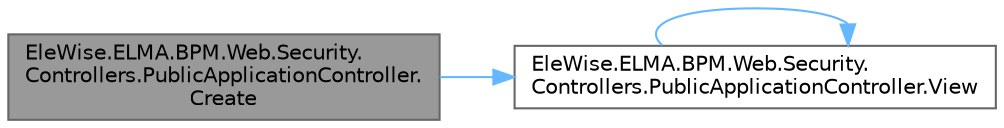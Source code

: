 digraph "EleWise.ELMA.BPM.Web.Security.Controllers.PublicApplicationController.Create"
{
 // LATEX_PDF_SIZE
  bgcolor="transparent";
  edge [fontname=Helvetica,fontsize=10,labelfontname=Helvetica,labelfontsize=10];
  node [fontname=Helvetica,fontsize=10,shape=box,height=0.2,width=0.4];
  rankdir="LR";
  Node1 [id="Node000001",label="EleWise.ELMA.BPM.Web.Security.\lControllers.PublicApplicationController.\lCreate",height=0.2,width=0.4,color="gray40", fillcolor="grey60", style="filled", fontcolor="black",tooltip=" "];
  Node1 -> Node2 [id="edge1_Node000001_Node000002",color="steelblue1",style="solid",tooltip=" "];
  Node2 [id="Node000002",label="EleWise.ELMA.BPM.Web.Security.\lControllers.PublicApplicationController.View",height=0.2,width=0.4,color="grey40", fillcolor="white", style="filled",URL="$class_ele_wise_1_1_e_l_m_a_1_1_b_p_m_1_1_web_1_1_security_1_1_controllers_1_1_public_application_controller.html#a5f01b2b6eeb7b1e4756a387aec1900f3",tooltip=" "];
  Node2 -> Node2 [id="edge2_Node000002_Node000002",color="steelblue1",style="solid",tooltip=" "];
}
